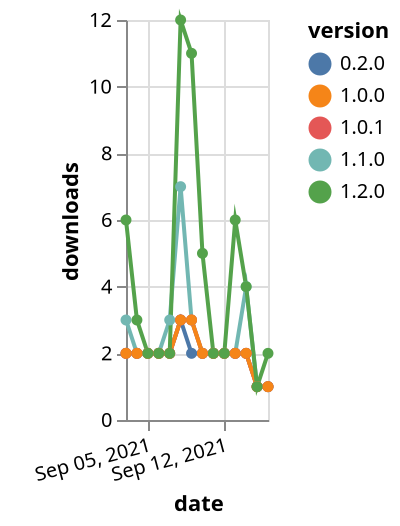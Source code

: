 {"$schema": "https://vega.github.io/schema/vega-lite/v5.json", "description": "A simple bar chart with embedded data.", "data": {"values": [{"date": "2021-09-03", "total": 1867, "delta": 2, "version": "0.2.0"}, {"date": "2021-09-04", "total": 1869, "delta": 2, "version": "0.2.0"}, {"date": "2021-09-05", "total": 1871, "delta": 2, "version": "0.2.0"}, {"date": "2021-09-06", "total": 1873, "delta": 2, "version": "0.2.0"}, {"date": "2021-09-07", "total": 1875, "delta": 2, "version": "0.2.0"}, {"date": "2021-09-08", "total": 1878, "delta": 3, "version": "0.2.0"}, {"date": "2021-09-09", "total": 1880, "delta": 2, "version": "0.2.0"}, {"date": "2021-09-10", "total": 1882, "delta": 2, "version": "0.2.0"}, {"date": "2021-09-11", "total": 1884, "delta": 2, "version": "0.2.0"}, {"date": "2021-09-12", "total": 1886, "delta": 2, "version": "0.2.0"}, {"date": "2021-09-13", "total": 1888, "delta": 2, "version": "0.2.0"}, {"date": "2021-09-14", "total": 1890, "delta": 2, "version": "0.2.0"}, {"date": "2021-09-15", "total": 1891, "delta": 1, "version": "0.2.0"}, {"date": "2021-09-16", "total": 1892, "delta": 1, "version": "0.2.0"}, {"date": "2021-09-03", "total": 1170, "delta": 3, "version": "1.1.0"}, {"date": "2021-09-04", "total": 1172, "delta": 2, "version": "1.1.0"}, {"date": "2021-09-05", "total": 1174, "delta": 2, "version": "1.1.0"}, {"date": "2021-09-06", "total": 1176, "delta": 2, "version": "1.1.0"}, {"date": "2021-09-07", "total": 1179, "delta": 3, "version": "1.1.0"}, {"date": "2021-09-08", "total": 1186, "delta": 7, "version": "1.1.0"}, {"date": "2021-09-09", "total": 1189, "delta": 3, "version": "1.1.0"}, {"date": "2021-09-10", "total": 1191, "delta": 2, "version": "1.1.0"}, {"date": "2021-09-11", "total": 1193, "delta": 2, "version": "1.1.0"}, {"date": "2021-09-12", "total": 1195, "delta": 2, "version": "1.1.0"}, {"date": "2021-09-13", "total": 1197, "delta": 2, "version": "1.1.0"}, {"date": "2021-09-14", "total": 1201, "delta": 4, "version": "1.1.0"}, {"date": "2021-09-15", "total": 1202, "delta": 1, "version": "1.1.0"}, {"date": "2021-09-16", "total": 1203, "delta": 1, "version": "1.1.0"}, {"date": "2021-09-03", "total": 1109, "delta": 2, "version": "1.0.1"}, {"date": "2021-09-04", "total": 1111, "delta": 2, "version": "1.0.1"}, {"date": "2021-09-05", "total": 1113, "delta": 2, "version": "1.0.1"}, {"date": "2021-09-06", "total": 1115, "delta": 2, "version": "1.0.1"}, {"date": "2021-09-07", "total": 1117, "delta": 2, "version": "1.0.1"}, {"date": "2021-09-08", "total": 1120, "delta": 3, "version": "1.0.1"}, {"date": "2021-09-09", "total": 1123, "delta": 3, "version": "1.0.1"}, {"date": "2021-09-10", "total": 1125, "delta": 2, "version": "1.0.1"}, {"date": "2021-09-11", "total": 1127, "delta": 2, "version": "1.0.1"}, {"date": "2021-09-12", "total": 1129, "delta": 2, "version": "1.0.1"}, {"date": "2021-09-13", "total": 1131, "delta": 2, "version": "1.0.1"}, {"date": "2021-09-14", "total": 1133, "delta": 2, "version": "1.0.1"}, {"date": "2021-09-15", "total": 1134, "delta": 1, "version": "1.0.1"}, {"date": "2021-09-16", "total": 1135, "delta": 1, "version": "1.0.1"}, {"date": "2021-09-03", "total": 1725, "delta": 2, "version": "1.0.0"}, {"date": "2021-09-04", "total": 1727, "delta": 2, "version": "1.0.0"}, {"date": "2021-09-05", "total": 1729, "delta": 2, "version": "1.0.0"}, {"date": "2021-09-06", "total": 1731, "delta": 2, "version": "1.0.0"}, {"date": "2021-09-07", "total": 1733, "delta": 2, "version": "1.0.0"}, {"date": "2021-09-08", "total": 1736, "delta": 3, "version": "1.0.0"}, {"date": "2021-09-09", "total": 1739, "delta": 3, "version": "1.0.0"}, {"date": "2021-09-10", "total": 1741, "delta": 2, "version": "1.0.0"}, {"date": "2021-09-11", "total": 1743, "delta": 2, "version": "1.0.0"}, {"date": "2021-09-12", "total": 1745, "delta": 2, "version": "1.0.0"}, {"date": "2021-09-13", "total": 1747, "delta": 2, "version": "1.0.0"}, {"date": "2021-09-14", "total": 1749, "delta": 2, "version": "1.0.0"}, {"date": "2021-09-15", "total": 1750, "delta": 1, "version": "1.0.0"}, {"date": "2021-09-16", "total": 1751, "delta": 1, "version": "1.0.0"}, {"date": "2021-09-03", "total": 630, "delta": 6, "version": "1.2.0"}, {"date": "2021-09-04", "total": 633, "delta": 3, "version": "1.2.0"}, {"date": "2021-09-05", "total": 635, "delta": 2, "version": "1.2.0"}, {"date": "2021-09-06", "total": 637, "delta": 2, "version": "1.2.0"}, {"date": "2021-09-07", "total": 639, "delta": 2, "version": "1.2.0"}, {"date": "2021-09-08", "total": 651, "delta": 12, "version": "1.2.0"}, {"date": "2021-09-09", "total": 662, "delta": 11, "version": "1.2.0"}, {"date": "2021-09-10", "total": 667, "delta": 5, "version": "1.2.0"}, {"date": "2021-09-11", "total": 669, "delta": 2, "version": "1.2.0"}, {"date": "2021-09-12", "total": 671, "delta": 2, "version": "1.2.0"}, {"date": "2021-09-13", "total": 677, "delta": 6, "version": "1.2.0"}, {"date": "2021-09-14", "total": 681, "delta": 4, "version": "1.2.0"}, {"date": "2021-09-15", "total": 682, "delta": 1, "version": "1.2.0"}, {"date": "2021-09-16", "total": 684, "delta": 2, "version": "1.2.0"}]}, "width": "container", "mark": {"type": "line", "point": {"filled": true}}, "encoding": {"x": {"field": "date", "type": "temporal", "timeUnit": "yearmonthdate", "title": "date", "axis": {"labelAngle": -15}}, "y": {"field": "delta", "type": "quantitative", "title": "downloads"}, "color": {"field": "version", "type": "nominal"}, "tooltip": {"field": "delta"}}}